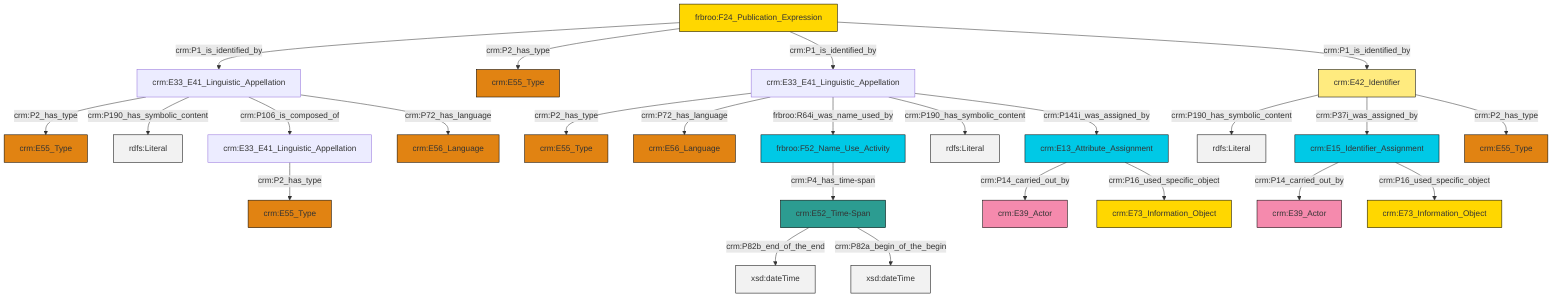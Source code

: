 graph TD
classDef Literal fill:#f2f2f2,stroke:#000000;
classDef CRM_Entity fill:#FFFFFF,stroke:#000000;
classDef Temporal_Entity fill:#00C9E6, stroke:#000000;
classDef Type fill:#E18312, stroke:#000000;
classDef Time-Span fill:#2C9C91, stroke:#000000;
classDef Appellation fill:#FFEB7F, stroke:#000000;
classDef Place fill:#008836, stroke:#000000;
classDef Persistent_Item fill:#B266B2, stroke:#000000;
classDef Conceptual_Object fill:#FFD700, stroke:#000000;
classDef Physical_Thing fill:#D2B48C, stroke:#000000;
classDef Actor fill:#f58aad, stroke:#000000;
classDef PC_Classes fill:#4ce600, stroke:#000000;
classDef Multi fill:#cccccc,stroke:#000000;

0["frbroo:F24_Publication_Expression"]:::Conceptual_Object -->|crm:P1_is_identified_by| 8["crm:E33_E41_Linguistic_Appellation"]:::Default
9["frbroo:F52_Name_Use_Activity"]:::Temporal_Entity -->|crm:P4_has_time-span| 10["crm:E52_Time-Span"]:::Time-Span
11["crm:E33_E41_Linguistic_Appellation"]:::Default -->|crm:P2_has_type| 12["crm:E55_Type"]:::Type
13["crm:E15_Identifier_Assignment"]:::Temporal_Entity -->|crm:P14_carried_out_by| 6["crm:E39_Actor"]:::Actor
14["crm:E42_Identifier"]:::Appellation -->|crm:P190_has_symbolic_content| 15[rdfs:Literal]:::Literal
0["frbroo:F24_Publication_Expression"]:::Conceptual_Object -->|crm:P2_has_type| 4["crm:E55_Type"]:::Type
8["crm:E33_E41_Linguistic_Appellation"]:::Default -->|crm:P2_has_type| 19["crm:E55_Type"]:::Type
11["crm:E33_E41_Linguistic_Appellation"]:::Default -->|crm:P72_has_language| 16["crm:E56_Language"]:::Type
8["crm:E33_E41_Linguistic_Appellation"]:::Default -->|crm:P190_has_symbolic_content| 26[rdfs:Literal]:::Literal
24["crm:E13_Attribute_Assignment"]:::Temporal_Entity -->|crm:P14_carried_out_by| 27["crm:E39_Actor"]:::Actor
8["crm:E33_E41_Linguistic_Appellation"]:::Default -->|crm:P106_is_composed_of| 29["crm:E33_E41_Linguistic_Appellation"]:::Default
10["crm:E52_Time-Span"]:::Time-Span -->|crm:P82b_end_of_the_end| 30[xsd:dateTime]:::Literal
8["crm:E33_E41_Linguistic_Appellation"]:::Default -->|crm:P72_has_language| 31["crm:E56_Language"]:::Type
14["crm:E42_Identifier"]:::Appellation -->|crm:P37i_was_assigned_by| 13["crm:E15_Identifier_Assignment"]:::Temporal_Entity
10["crm:E52_Time-Span"]:::Time-Span -->|crm:P82a_begin_of_the_begin| 32[xsd:dateTime]:::Literal
24["crm:E13_Attribute_Assignment"]:::Temporal_Entity -->|crm:P16_used_specific_object| 2["crm:E73_Information_Object"]:::Conceptual_Object
0["frbroo:F24_Publication_Expression"]:::Conceptual_Object -->|crm:P1_is_identified_by| 11["crm:E33_E41_Linguistic_Appellation"]:::Default
0["frbroo:F24_Publication_Expression"]:::Conceptual_Object -->|crm:P1_is_identified_by| 14["crm:E42_Identifier"]:::Appellation
29["crm:E33_E41_Linguistic_Appellation"]:::Default -->|crm:P2_has_type| 41["crm:E55_Type"]:::Type
13["crm:E15_Identifier_Assignment"]:::Temporal_Entity -->|crm:P16_used_specific_object| 39["crm:E73_Information_Object"]:::Conceptual_Object
14["crm:E42_Identifier"]:::Appellation -->|crm:P2_has_type| 34["crm:E55_Type"]:::Type
11["crm:E33_E41_Linguistic_Appellation"]:::Default -->|frbroo:R64i_was_name_used_by| 9["frbroo:F52_Name_Use_Activity"]:::Temporal_Entity
11["crm:E33_E41_Linguistic_Appellation"]:::Default -->|crm:P190_has_symbolic_content| 45[rdfs:Literal]:::Literal
11["crm:E33_E41_Linguistic_Appellation"]:::Default -->|crm:P141i_was_assigned_by| 24["crm:E13_Attribute_Assignment"]:::Temporal_Entity